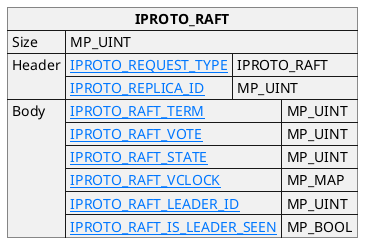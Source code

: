@startuml

skinparam {
    HyperlinkColor #0077FF
    FontColor #313131
    BorderColor #313131
    BackgroundColor transparent
}

json "**IPROTO_RAFT**" as raft {
    "Size": "MP_UINT",
    "Header": {
      "[[https://tarantool.io/en/doc/latest/dev_guide/internals/iproto/keys IPROTO_REQUEST_TYPE]]": "IPROTO_RAFT",
      "[[https://tarantool.io/en/doc/latest/dev_guide/internals/iproto/keys IPROTO_REPLICA_ID]]": "MP_UINT"
    },
    "Body": {
      "[[https://tarantool.io/en/doc/latest/dev_guide/internals/iproto/keys IPROTO_RAFT_TERM]]": "MP_UINT",
      "[[https://tarantool.io/en/doc/latest/dev_guide/internals/iproto/keys IPROTO_RAFT_VOTE]]": "MP_UINT",
      "[[https://tarantool.io/en/doc/latest/dev_guide/internals/iproto/keys IPROTO_RAFT_STATE]]": "MP_UINT",
      "[[https://tarantool.io/en/doc/latest/dev_guide/internals/iproto/keys IPROTO_RAFT_VCLOCK]]": "MP_MAP",
      "[[https://tarantool.io/en/doc/latest/dev_guide/internals/iproto/keys IPROTO_RAFT_LEADER_ID]]": "MP_UINT",
      "[[https://tarantool.io/en/doc/latest/dev_guide/internals/iproto/keys IPROTO_RAFT_IS_LEADER_SEEN]]": "MP_BOOL"
    }
}

@enduml
